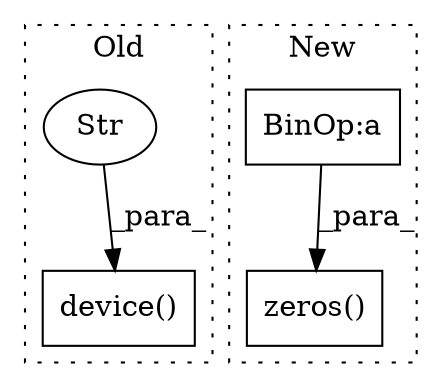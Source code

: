 digraph G {
subgraph cluster0 {
1 [label="device()" a="75" s="644,692" l="13,1" shape="box"];
4 [label="Str" a="66" s="657" l="6" shape="ellipse"];
label = "Old";
style="dotted";
}
subgraph cluster1 {
2 [label="zeros()" a="75" s="1167,1212" l="12,43" shape="box"];
3 [label="BinOp:a" a="82" s="1189" l="3" shape="box"];
label = "New";
style="dotted";
}
3 -> 2 [label="_para_"];
4 -> 1 [label="_para_"];
}